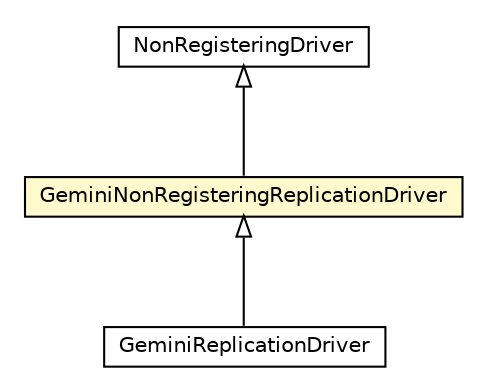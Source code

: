 #!/usr/local/bin/dot
#
# Class diagram 
# Generated by UMLGraph version R5_6_6-8-g8d7759 (http://www.umlgraph.org/)
#

digraph G {
	edge [fontname="Helvetica",fontsize=10,labelfontname="Helvetica",labelfontsize=10];
	node [fontname="Helvetica",fontsize=10,shape=plaintext];
	nodesep=0.25;
	ranksep=0.5;
	// org.dayatang.mysql.jdbc.GeminiReplicationDriver
	c52052 [label=<<table title="org.dayatang.mysql.jdbc.GeminiReplicationDriver" border="0" cellborder="1" cellspacing="0" cellpadding="2" port="p" href="./GeminiReplicationDriver.html">
		<tr><td><table border="0" cellspacing="0" cellpadding="1">
<tr><td align="center" balign="center"> GeminiReplicationDriver </td></tr>
		</table></td></tr>
		</table>>, URL="./GeminiReplicationDriver.html", fontname="Helvetica", fontcolor="black", fontsize=10.0];
	// org.dayatang.mysql.jdbc.GeminiNonRegisteringReplicationDriver
	c52054 [label=<<table title="org.dayatang.mysql.jdbc.GeminiNonRegisteringReplicationDriver" border="0" cellborder="1" cellspacing="0" cellpadding="2" port="p" bgcolor="lemonChiffon" href="./GeminiNonRegisteringReplicationDriver.html">
		<tr><td><table border="0" cellspacing="0" cellpadding="1">
<tr><td align="center" balign="center"> GeminiNonRegisteringReplicationDriver </td></tr>
		</table></td></tr>
		</table>>, URL="./GeminiNonRegisteringReplicationDriver.html", fontname="Helvetica", fontcolor="black", fontsize=10.0];
	//org.dayatang.mysql.jdbc.GeminiReplicationDriver extends org.dayatang.mysql.jdbc.GeminiNonRegisteringReplicationDriver
	c52054:p -> c52052:p [dir=back,arrowtail=empty];
	//org.dayatang.mysql.jdbc.GeminiNonRegisteringReplicationDriver extends com.mysql.jdbc.NonRegisteringDriver
	c52116:p -> c52054:p [dir=back,arrowtail=empty];
	// com.mysql.jdbc.NonRegisteringDriver
	c52116 [label=<<table title="com.mysql.jdbc.NonRegisteringDriver" border="0" cellborder="1" cellspacing="0" cellpadding="2" port="p">
		<tr><td><table border="0" cellspacing="0" cellpadding="1">
<tr><td align="center" balign="center"> NonRegisteringDriver </td></tr>
		</table></td></tr>
		</table>>, URL="null", fontname="Helvetica", fontcolor="black", fontsize=10.0];
}

